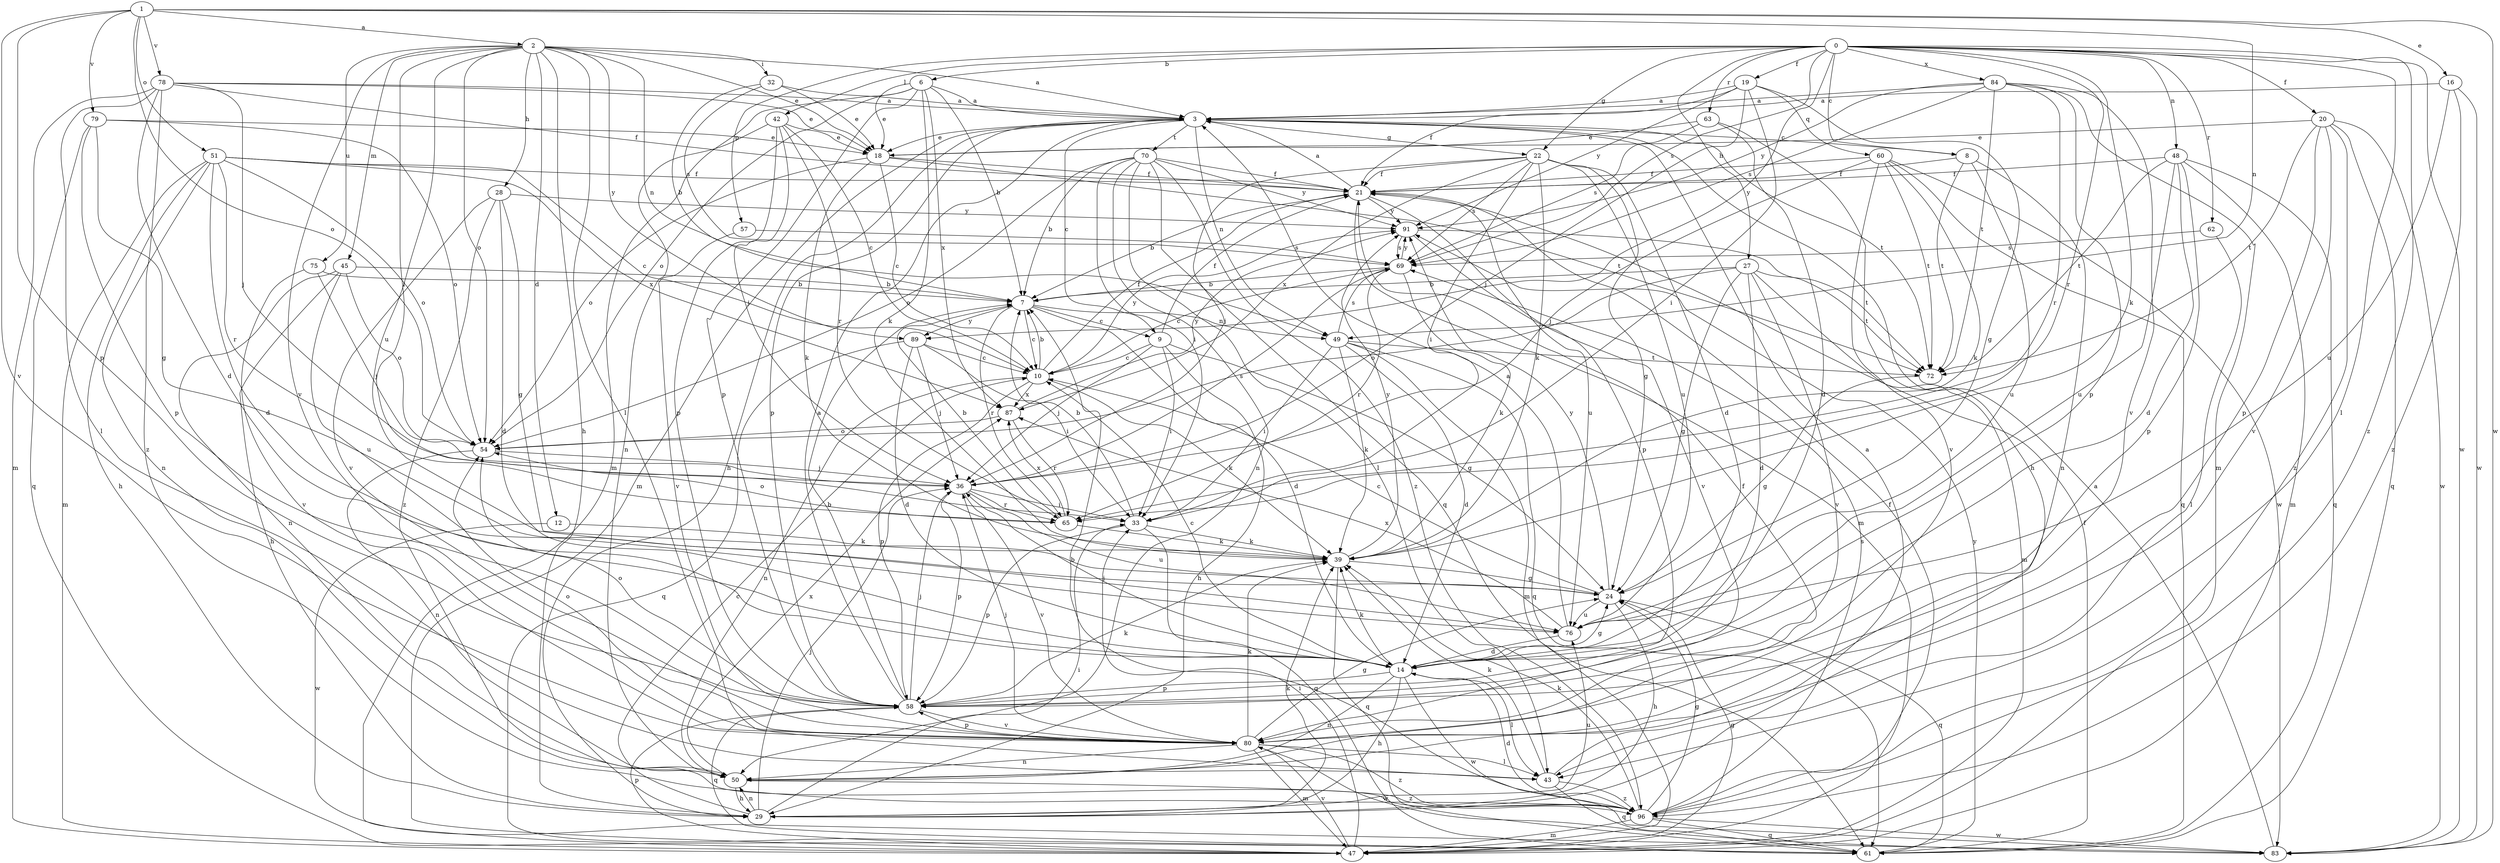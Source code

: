 strict digraph  {
0;
1;
2;
3;
6;
7;
8;
9;
10;
12;
14;
16;
18;
19;
20;
21;
22;
24;
27;
28;
29;
32;
33;
36;
39;
42;
43;
45;
47;
48;
49;
50;
51;
54;
57;
58;
60;
61;
62;
63;
65;
69;
70;
72;
75;
76;
78;
79;
80;
83;
84;
87;
89;
91;
96;
0 -> 6  [label=b];
0 -> 8  [label=c];
0 -> 19  [label=f];
0 -> 20  [label=f];
0 -> 22  [label=g];
0 -> 27  [label=h];
0 -> 39  [label=k];
0 -> 42  [label=l];
0 -> 43  [label=l];
0 -> 48  [label=n];
0 -> 57  [label=p];
0 -> 62  [label=r];
0 -> 63  [label=r];
0 -> 65  [label=r];
0 -> 69  [label=s];
0 -> 83  [label=w];
0 -> 84  [label=x];
0 -> 89  [label=y];
0 -> 96  [label=z];
1 -> 2  [label=a];
1 -> 16  [label=e];
1 -> 49  [label=n];
1 -> 51  [label=o];
1 -> 54  [label=o];
1 -> 58  [label=p];
1 -> 78  [label=v];
1 -> 79  [label=v];
1 -> 80  [label=v];
1 -> 83  [label=w];
2 -> 3  [label=a];
2 -> 12  [label=d];
2 -> 18  [label=e];
2 -> 28  [label=h];
2 -> 29  [label=h];
2 -> 32  [label=i];
2 -> 33  [label=i];
2 -> 43  [label=l];
2 -> 45  [label=m];
2 -> 49  [label=n];
2 -> 54  [label=o];
2 -> 75  [label=u];
2 -> 76  [label=u];
2 -> 80  [label=v];
2 -> 89  [label=y];
3 -> 8  [label=c];
3 -> 9  [label=c];
3 -> 18  [label=e];
3 -> 22  [label=g];
3 -> 29  [label=h];
3 -> 47  [label=m];
3 -> 49  [label=n];
3 -> 58  [label=p];
3 -> 70  [label=t];
3 -> 72  [label=t];
6 -> 3  [label=a];
6 -> 7  [label=b];
6 -> 18  [label=e];
6 -> 39  [label=k];
6 -> 47  [label=m];
6 -> 54  [label=o];
6 -> 58  [label=p];
6 -> 87  [label=x];
7 -> 9  [label=c];
7 -> 10  [label=c];
7 -> 14  [label=d];
7 -> 49  [label=n];
7 -> 65  [label=r];
7 -> 89  [label=y];
8 -> 21  [label=f];
8 -> 50  [label=n];
8 -> 72  [label=t];
8 -> 76  [label=u];
9 -> 10  [label=c];
9 -> 21  [label=f];
9 -> 24  [label=g];
9 -> 29  [label=h];
9 -> 33  [label=i];
9 -> 36  [label=j];
10 -> 7  [label=b];
10 -> 21  [label=f];
10 -> 39  [label=k];
10 -> 50  [label=n];
10 -> 58  [label=p];
10 -> 87  [label=x];
10 -> 91  [label=y];
12 -> 39  [label=k];
12 -> 83  [label=w];
14 -> 10  [label=c];
14 -> 24  [label=g];
14 -> 29  [label=h];
14 -> 36  [label=j];
14 -> 39  [label=k];
14 -> 43  [label=l];
14 -> 50  [label=n];
14 -> 58  [label=p];
14 -> 83  [label=w];
16 -> 3  [label=a];
16 -> 76  [label=u];
16 -> 83  [label=w];
16 -> 96  [label=z];
18 -> 10  [label=c];
18 -> 21  [label=f];
18 -> 39  [label=k];
18 -> 54  [label=o];
18 -> 72  [label=t];
19 -> 3  [label=a];
19 -> 21  [label=f];
19 -> 24  [label=g];
19 -> 33  [label=i];
19 -> 36  [label=j];
19 -> 60  [label=q];
19 -> 91  [label=y];
20 -> 18  [label=e];
20 -> 58  [label=p];
20 -> 61  [label=q];
20 -> 72  [label=t];
20 -> 80  [label=v];
20 -> 83  [label=w];
20 -> 96  [label=z];
21 -> 3  [label=a];
21 -> 7  [label=b];
21 -> 47  [label=m];
21 -> 58  [label=p];
21 -> 76  [label=u];
21 -> 91  [label=y];
22 -> 14  [label=d];
22 -> 21  [label=f];
22 -> 24  [label=g];
22 -> 33  [label=i];
22 -> 36  [label=j];
22 -> 39  [label=k];
22 -> 69  [label=s];
22 -> 76  [label=u];
22 -> 87  [label=x];
24 -> 10  [label=c];
24 -> 29  [label=h];
24 -> 61  [label=q];
24 -> 76  [label=u];
24 -> 91  [label=y];
27 -> 7  [label=b];
27 -> 14  [label=d];
27 -> 24  [label=g];
27 -> 47  [label=m];
27 -> 54  [label=o];
27 -> 72  [label=t];
27 -> 80  [label=v];
28 -> 14  [label=d];
28 -> 24  [label=g];
28 -> 80  [label=v];
28 -> 91  [label=y];
28 -> 96  [label=z];
29 -> 10  [label=c];
29 -> 33  [label=i];
29 -> 36  [label=j];
29 -> 39  [label=k];
29 -> 50  [label=n];
29 -> 76  [label=u];
32 -> 3  [label=a];
32 -> 7  [label=b];
32 -> 18  [label=e];
32 -> 69  [label=s];
33 -> 7  [label=b];
33 -> 39  [label=k];
33 -> 58  [label=p];
33 -> 61  [label=q];
36 -> 33  [label=i];
36 -> 58  [label=p];
36 -> 65  [label=r];
36 -> 69  [label=s];
36 -> 76  [label=u];
36 -> 80  [label=v];
39 -> 24  [label=g];
39 -> 61  [label=q];
39 -> 91  [label=y];
42 -> 10  [label=c];
42 -> 18  [label=e];
42 -> 36  [label=j];
42 -> 50  [label=n];
42 -> 58  [label=p];
42 -> 65  [label=r];
43 -> 3  [label=a];
43 -> 39  [label=k];
43 -> 61  [label=q];
43 -> 96  [label=z];
45 -> 7  [label=b];
45 -> 29  [label=h];
45 -> 50  [label=n];
45 -> 54  [label=o];
45 -> 76  [label=u];
47 -> 24  [label=g];
47 -> 33  [label=i];
47 -> 58  [label=p];
47 -> 80  [label=v];
48 -> 14  [label=d];
48 -> 21  [label=f];
48 -> 47  [label=m];
48 -> 58  [label=p];
48 -> 61  [label=q];
48 -> 72  [label=t];
48 -> 76  [label=u];
49 -> 14  [label=d];
49 -> 33  [label=i];
49 -> 39  [label=k];
49 -> 47  [label=m];
49 -> 61  [label=q];
49 -> 69  [label=s];
49 -> 72  [label=t];
50 -> 21  [label=f];
50 -> 29  [label=h];
50 -> 87  [label=x];
50 -> 96  [label=z];
51 -> 10  [label=c];
51 -> 14  [label=d];
51 -> 21  [label=f];
51 -> 29  [label=h];
51 -> 47  [label=m];
51 -> 50  [label=n];
51 -> 54  [label=o];
51 -> 65  [label=r];
51 -> 87  [label=x];
54 -> 36  [label=j];
54 -> 50  [label=n];
57 -> 69  [label=s];
57 -> 80  [label=v];
58 -> 3  [label=a];
58 -> 7  [label=b];
58 -> 36  [label=j];
58 -> 39  [label=k];
58 -> 54  [label=o];
58 -> 61  [label=q];
58 -> 80  [label=v];
60 -> 21  [label=f];
60 -> 36  [label=j];
60 -> 39  [label=k];
60 -> 61  [label=q];
60 -> 72  [label=t];
60 -> 80  [label=v];
60 -> 83  [label=w];
61 -> 21  [label=f];
61 -> 91  [label=y];
62 -> 43  [label=l];
62 -> 69  [label=s];
63 -> 14  [label=d];
63 -> 18  [label=e];
63 -> 29  [label=h];
63 -> 69  [label=s];
65 -> 7  [label=b];
65 -> 39  [label=k];
65 -> 54  [label=o];
65 -> 87  [label=x];
69 -> 7  [label=b];
69 -> 10  [label=c];
69 -> 39  [label=k];
69 -> 65  [label=r];
69 -> 91  [label=y];
70 -> 7  [label=b];
70 -> 21  [label=f];
70 -> 33  [label=i];
70 -> 43  [label=l];
70 -> 50  [label=n];
70 -> 54  [label=o];
70 -> 61  [label=q];
70 -> 91  [label=y];
70 -> 96  [label=z];
72 -> 24  [label=g];
75 -> 7  [label=b];
75 -> 36  [label=j];
75 -> 80  [label=v];
76 -> 3  [label=a];
76 -> 14  [label=d];
76 -> 87  [label=x];
78 -> 3  [label=a];
78 -> 14  [label=d];
78 -> 18  [label=e];
78 -> 21  [label=f];
78 -> 36  [label=j];
78 -> 43  [label=l];
78 -> 47  [label=m];
78 -> 96  [label=z];
79 -> 18  [label=e];
79 -> 24  [label=g];
79 -> 54  [label=o];
79 -> 58  [label=p];
79 -> 61  [label=q];
80 -> 24  [label=g];
80 -> 36  [label=j];
80 -> 39  [label=k];
80 -> 43  [label=l];
80 -> 47  [label=m];
80 -> 50  [label=n];
80 -> 54  [label=o];
80 -> 58  [label=p];
80 -> 83  [label=w];
80 -> 96  [label=z];
83 -> 3  [label=a];
84 -> 3  [label=a];
84 -> 47  [label=m];
84 -> 58  [label=p];
84 -> 65  [label=r];
84 -> 69  [label=s];
84 -> 72  [label=t];
84 -> 80  [label=v];
84 -> 91  [label=y];
87 -> 54  [label=o];
87 -> 65  [label=r];
87 -> 91  [label=y];
89 -> 10  [label=c];
89 -> 14  [label=d];
89 -> 33  [label=i];
89 -> 36  [label=j];
89 -> 61  [label=q];
91 -> 69  [label=s];
91 -> 72  [label=t];
91 -> 80  [label=v];
96 -> 7  [label=b];
96 -> 14  [label=d];
96 -> 21  [label=f];
96 -> 24  [label=g];
96 -> 39  [label=k];
96 -> 47  [label=m];
96 -> 61  [label=q];
96 -> 69  [label=s];
96 -> 83  [label=w];
}
